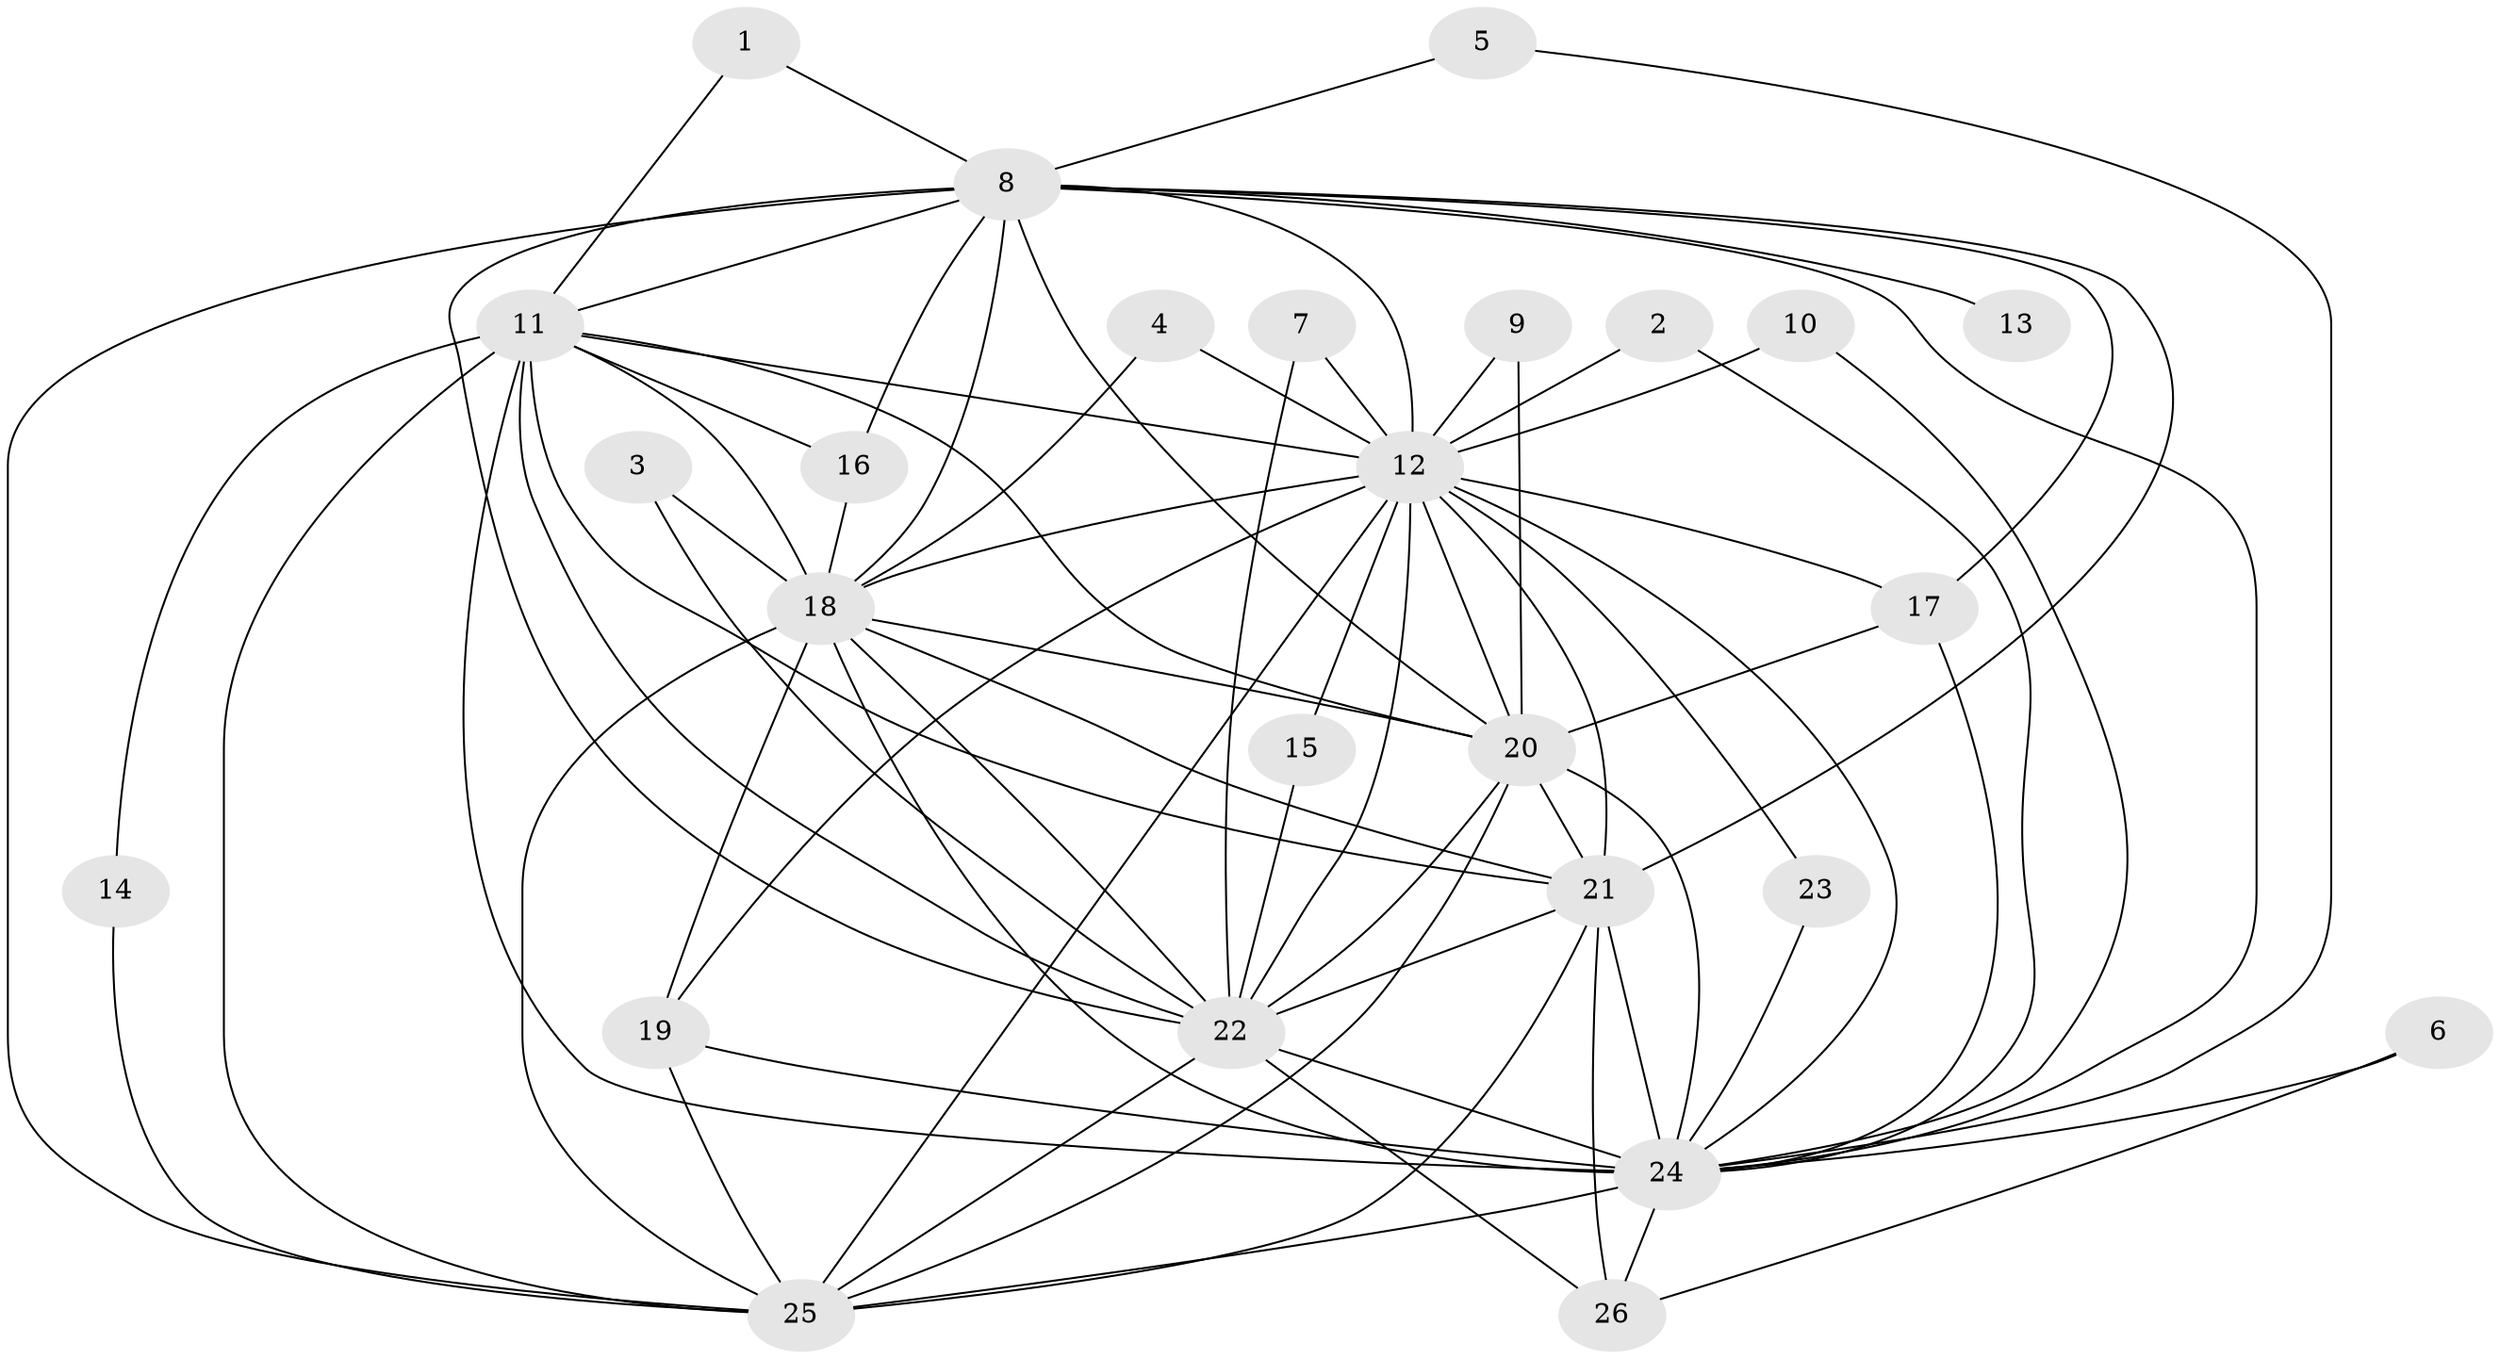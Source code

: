 // original degree distribution, {14: 0.0196078431372549, 21: 0.0392156862745098, 15: 0.0392156862745098, 12: 0.0196078431372549, 13: 0.0392156862745098, 16: 0.0196078431372549, 18: 0.0196078431372549, 2: 0.6274509803921569, 4: 0.058823529411764705, 3: 0.09803921568627451, 5: 0.0196078431372549}
// Generated by graph-tools (version 1.1) at 2025/49/03/09/25 03:49:37]
// undirected, 26 vertices, 75 edges
graph export_dot {
graph [start="1"]
  node [color=gray90,style=filled];
  1;
  2;
  3;
  4;
  5;
  6;
  7;
  8;
  9;
  10;
  11;
  12;
  13;
  14;
  15;
  16;
  17;
  18;
  19;
  20;
  21;
  22;
  23;
  24;
  25;
  26;
  1 -- 8 [weight=1.0];
  1 -- 11 [weight=1.0];
  2 -- 12 [weight=1.0];
  2 -- 24 [weight=1.0];
  3 -- 18 [weight=1.0];
  3 -- 22 [weight=1.0];
  4 -- 12 [weight=1.0];
  4 -- 18 [weight=1.0];
  5 -- 8 [weight=1.0];
  5 -- 24 [weight=1.0];
  6 -- 24 [weight=1.0];
  6 -- 26 [weight=1.0];
  7 -- 12 [weight=1.0];
  7 -- 22 [weight=1.0];
  8 -- 11 [weight=1.0];
  8 -- 12 [weight=2.0];
  8 -- 13 [weight=1.0];
  8 -- 16 [weight=2.0];
  8 -- 17 [weight=1.0];
  8 -- 18 [weight=2.0];
  8 -- 20 [weight=2.0];
  8 -- 21 [weight=1.0];
  8 -- 22 [weight=2.0];
  8 -- 24 [weight=2.0];
  8 -- 25 [weight=2.0];
  9 -- 12 [weight=1.0];
  9 -- 20 [weight=1.0];
  10 -- 12 [weight=1.0];
  10 -- 24 [weight=1.0];
  11 -- 12 [weight=1.0];
  11 -- 14 [weight=1.0];
  11 -- 16 [weight=1.0];
  11 -- 18 [weight=1.0];
  11 -- 20 [weight=1.0];
  11 -- 21 [weight=2.0];
  11 -- 22 [weight=1.0];
  11 -- 24 [weight=3.0];
  11 -- 25 [weight=1.0];
  12 -- 15 [weight=1.0];
  12 -- 17 [weight=1.0];
  12 -- 18 [weight=2.0];
  12 -- 19 [weight=1.0];
  12 -- 20 [weight=1.0];
  12 -- 21 [weight=2.0];
  12 -- 22 [weight=2.0];
  12 -- 23 [weight=1.0];
  12 -- 24 [weight=2.0];
  12 -- 25 [weight=1.0];
  14 -- 25 [weight=1.0];
  15 -- 22 [weight=1.0];
  16 -- 18 [weight=1.0];
  17 -- 20 [weight=1.0];
  17 -- 24 [weight=1.0];
  18 -- 19 [weight=1.0];
  18 -- 20 [weight=1.0];
  18 -- 21 [weight=1.0];
  18 -- 22 [weight=1.0];
  18 -- 24 [weight=3.0];
  18 -- 25 [weight=1.0];
  19 -- 24 [weight=1.0];
  19 -- 25 [weight=1.0];
  20 -- 21 [weight=1.0];
  20 -- 22 [weight=1.0];
  20 -- 24 [weight=4.0];
  20 -- 25 [weight=1.0];
  21 -- 22 [weight=1.0];
  21 -- 24 [weight=2.0];
  21 -- 25 [weight=1.0];
  21 -- 26 [weight=1.0];
  22 -- 24 [weight=2.0];
  22 -- 25 [weight=2.0];
  22 -- 26 [weight=1.0];
  23 -- 24 [weight=1.0];
  24 -- 25 [weight=3.0];
  24 -- 26 [weight=1.0];
}

